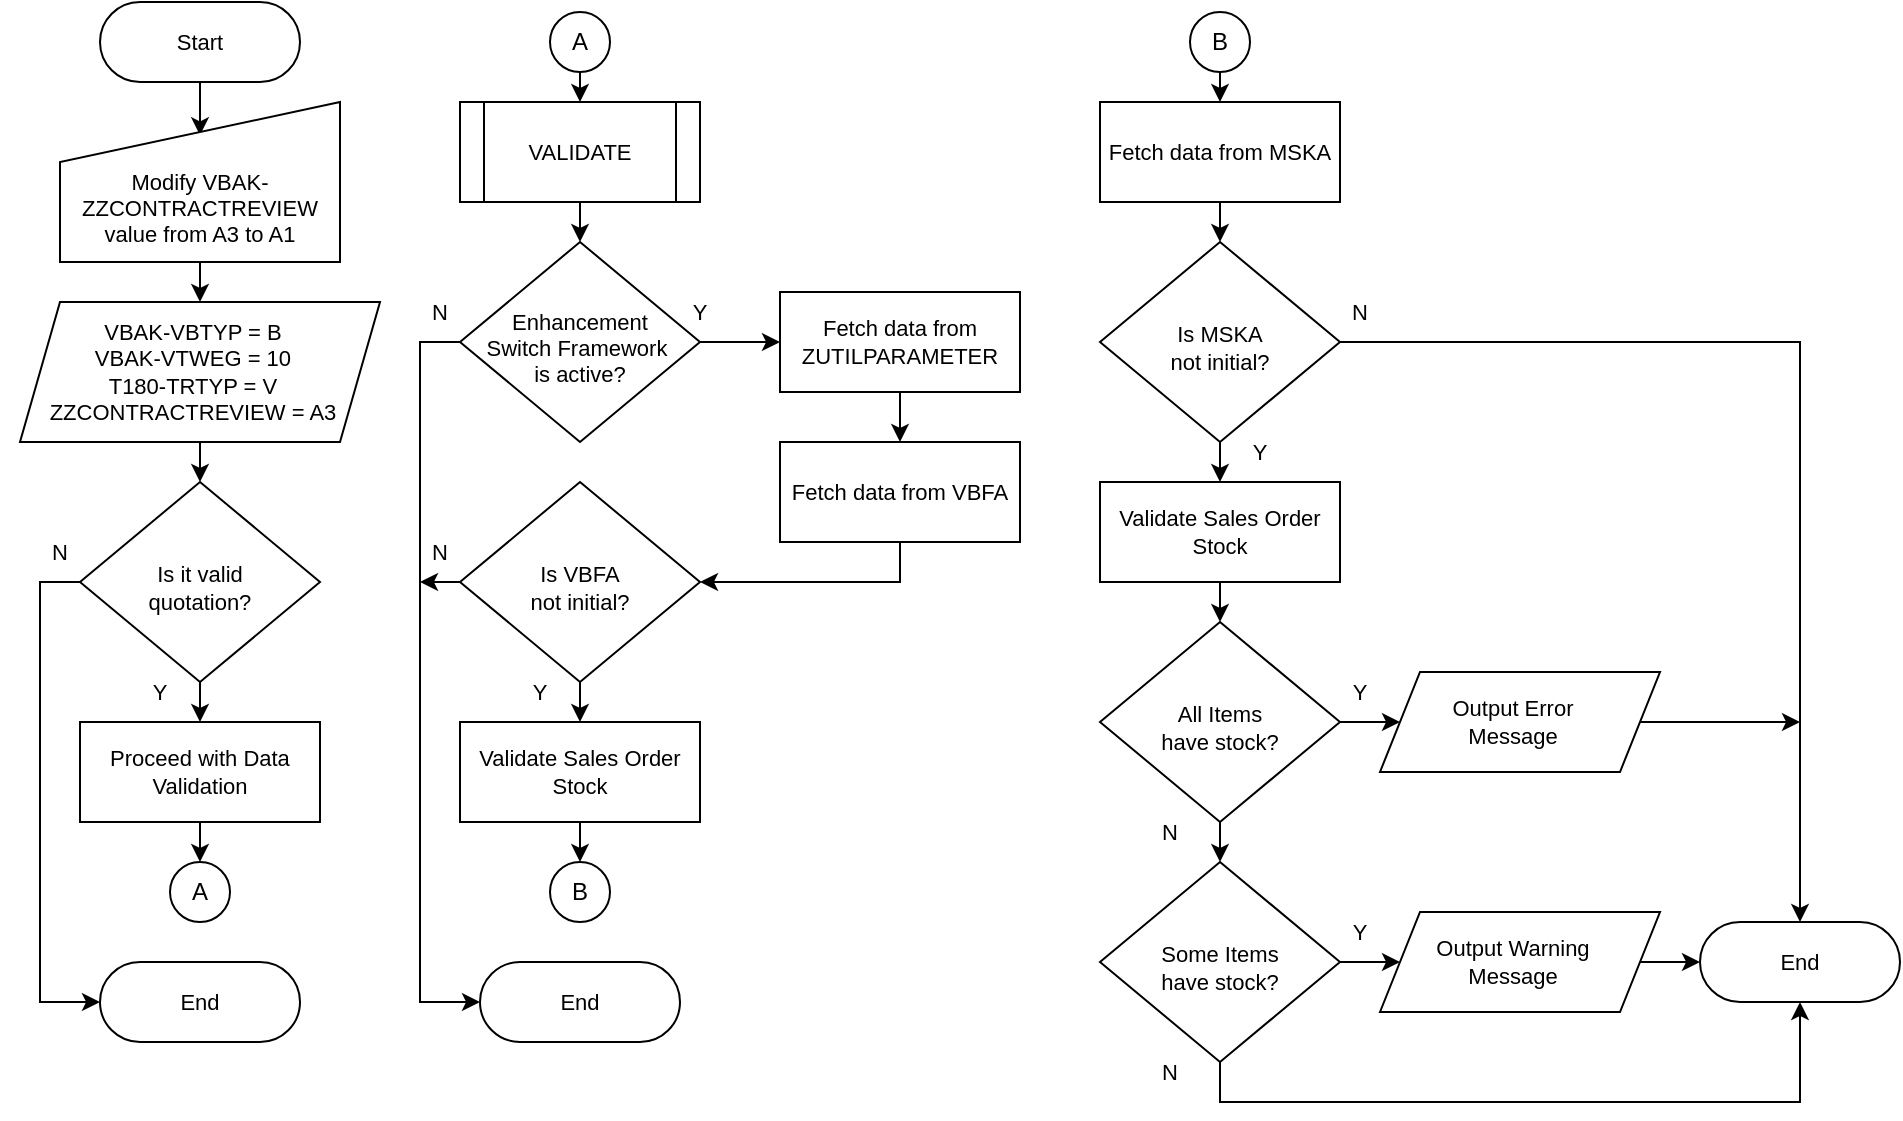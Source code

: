 <mxfile version="21.6.8" type="github">
  <diagram name="Page-1" id="-4McXHlugcXEYRGYxjvw">
    <mxGraphModel dx="836" dy="505" grid="1" gridSize="10" guides="1" tooltips="1" connect="1" arrows="1" fold="1" page="1" pageScale="1" pageWidth="1169" pageHeight="827" math="0" shadow="0">
      <root>
        <mxCell id="0" />
        <mxCell id="1" parent="0" />
        <mxCell id="IxNr78ItoFdYqFLJqq-s-9" style="edgeStyle=orthogonalEdgeStyle;rounded=0;orthogonalLoop=1;jettySize=auto;html=1;exitX=0.5;exitY=0.5;exitDx=0;exitDy=20;exitPerimeter=0;entryX=0.5;entryY=0.208;entryDx=0;entryDy=0;entryPerimeter=0;" parent="1" source="IxNr78ItoFdYqFLJqq-s-1" target="IxNr78ItoFdYqFLJqq-s-2" edge="1">
          <mxGeometry relative="1" as="geometry" />
        </mxCell>
        <mxCell id="IxNr78ItoFdYqFLJqq-s-1" value="Start" style="html=1;dashed=0;whiteSpace=wrap;shape=mxgraph.dfd.start;fontSize=11;" parent="1" vertex="1">
          <mxGeometry x="80" y="40" width="100" height="40" as="geometry" />
        </mxCell>
        <mxCell id="IxNr78ItoFdYqFLJqq-s-10" style="edgeStyle=orthogonalEdgeStyle;rounded=0;orthogonalLoop=1;jettySize=auto;html=1;exitX=0.5;exitY=1;exitDx=0;exitDy=0;entryX=0.5;entryY=0;entryDx=0;entryDy=0;" parent="1" source="IxNr78ItoFdYqFLJqq-s-2" target="IxNr78ItoFdYqFLJqq-s-3" edge="1">
          <mxGeometry relative="1" as="geometry" />
        </mxCell>
        <mxCell id="IxNr78ItoFdYqFLJqq-s-2" value="&lt;br&gt;&lt;br&gt;Modify&amp;nbsp;VBAK-ZZCONTRACTREVIEW&lt;br&gt;value&amp;nbsp;from A3 to A1" style="shape=manualInput;whiteSpace=wrap;html=1;fontSize=11;" parent="1" vertex="1">
          <mxGeometry x="60" y="90" width="140" height="80" as="geometry" />
        </mxCell>
        <mxCell id="IxNr78ItoFdYqFLJqq-s-11" style="edgeStyle=orthogonalEdgeStyle;rounded=0;orthogonalLoop=1;jettySize=auto;html=1;exitX=0.5;exitY=1;exitDx=0;exitDy=0;entryX=0.5;entryY=0;entryDx=0;entryDy=0;" parent="1" source="IxNr78ItoFdYqFLJqq-s-3" target="IxNr78ItoFdYqFLJqq-s-4" edge="1">
          <mxGeometry relative="1" as="geometry" />
        </mxCell>
        <mxCell id="IxNr78ItoFdYqFLJqq-s-3" value="VBAK-VBTYP = B&lt;br&gt;VBAK-VTWEG = 10&lt;br&gt;T180-TRTYP = V&lt;br&gt;ZZCONTRACTREVIEW = A3" style="shape=parallelogram;perimeter=parallelogramPerimeter;whiteSpace=wrap;html=1;fixedSize=1;fontSize=11;spacingLeft=-7;" parent="1" vertex="1">
          <mxGeometry x="40" y="190" width="180" height="70" as="geometry" />
        </mxCell>
        <mxCell id="IxNr78ItoFdYqFLJqq-s-12" style="edgeStyle=orthogonalEdgeStyle;rounded=0;orthogonalLoop=1;jettySize=auto;html=1;exitX=0.5;exitY=1;exitDx=0;exitDy=0;entryX=0.5;entryY=0;entryDx=0;entryDy=0;" parent="1" source="IxNr78ItoFdYqFLJqq-s-4" target="IxNr78ItoFdYqFLJqq-s-5" edge="1">
          <mxGeometry relative="1" as="geometry" />
        </mxCell>
        <mxCell id="IxNr78ItoFdYqFLJqq-s-16" style="edgeStyle=orthogonalEdgeStyle;rounded=0;orthogonalLoop=1;jettySize=auto;html=1;exitX=0;exitY=0.5;exitDx=0;exitDy=0;entryX=0;entryY=0.5;entryDx=0;entryDy=0;entryPerimeter=0;" parent="1" source="IxNr78ItoFdYqFLJqq-s-4" target="IxNr78ItoFdYqFLJqq-s-14" edge="1">
          <mxGeometry relative="1" as="geometry">
            <mxPoint x="50" y="510" as="targetPoint" />
          </mxGeometry>
        </mxCell>
        <mxCell id="IxNr78ItoFdYqFLJqq-s-4" value="Is it valid &lt;br&gt;quotation?" style="rhombus;whiteSpace=wrap;html=1;strokeWidth=1;fontSize=11;spacingTop=5;" parent="1" vertex="1">
          <mxGeometry x="70" y="280" width="120" height="100" as="geometry" />
        </mxCell>
        <mxCell id="IxNr78ItoFdYqFLJqq-s-15" style="edgeStyle=orthogonalEdgeStyle;rounded=0;orthogonalLoop=1;jettySize=auto;html=1;exitX=0.5;exitY=1;exitDx=0;exitDy=0;entryX=0.5;entryY=0;entryDx=0;entryDy=0;" parent="1" source="IxNr78ItoFdYqFLJqq-s-5" target="IxNr78ItoFdYqFLJqq-s-13" edge="1">
          <mxGeometry relative="1" as="geometry" />
        </mxCell>
        <mxCell id="IxNr78ItoFdYqFLJqq-s-5" value="Proceed with Data Validation" style="whiteSpace=wrap;html=1;strokeWidth=1;fontSize=11;" parent="1" vertex="1">
          <mxGeometry x="70" y="400" width="120" height="50" as="geometry" />
        </mxCell>
        <mxCell id="IxNr78ItoFdYqFLJqq-s-13" value="A" style="ellipse;whiteSpace=wrap;html=1;aspect=fixed;" parent="1" vertex="1">
          <mxGeometry x="115" y="470" width="30" height="30" as="geometry" />
        </mxCell>
        <mxCell id="IxNr78ItoFdYqFLJqq-s-14" value="End" style="html=1;dashed=0;whiteSpace=wrap;shape=mxgraph.dfd.start;fontSize=11;" parent="1" vertex="1">
          <mxGeometry x="80" y="520" width="100" height="40" as="geometry" />
        </mxCell>
        <mxCell id="IxNr78ItoFdYqFLJqq-s-17" value="N" style="text;strokeColor=none;align=center;fillColor=none;html=1;verticalAlign=middle;whiteSpace=wrap;rounded=0;fontSize=11;" parent="1" vertex="1">
          <mxGeometry x="30" y="300" width="60" height="30" as="geometry" />
        </mxCell>
        <mxCell id="IxNr78ItoFdYqFLJqq-s-18" value="Y" style="text;strokeColor=none;align=center;fillColor=none;html=1;verticalAlign=middle;whiteSpace=wrap;rounded=0;fontSize=11;" parent="1" vertex="1">
          <mxGeometry x="80" y="370" width="60" height="30" as="geometry" />
        </mxCell>
        <mxCell id="lSyBm28p9-Z7xb5A9vZs-17" style="edgeStyle=orthogonalEdgeStyle;rounded=0;orthogonalLoop=1;jettySize=auto;html=1;exitX=0.5;exitY=1;exitDx=0;exitDy=0;entryX=0.5;entryY=0;entryDx=0;entryDy=0;" edge="1" parent="1" source="lSyBm28p9-Z7xb5A9vZs-1" target="lSyBm28p9-Z7xb5A9vZs-3">
          <mxGeometry relative="1" as="geometry" />
        </mxCell>
        <mxCell id="lSyBm28p9-Z7xb5A9vZs-1" value="A" style="ellipse;whiteSpace=wrap;html=1;aspect=fixed;" vertex="1" parent="1">
          <mxGeometry x="305" y="45" width="30" height="30" as="geometry" />
        </mxCell>
        <mxCell id="lSyBm28p9-Z7xb5A9vZs-16" style="edgeStyle=orthogonalEdgeStyle;rounded=0;orthogonalLoop=1;jettySize=auto;html=1;exitX=0.5;exitY=1;exitDx=0;exitDy=0;entryX=0.5;entryY=0;entryDx=0;entryDy=0;" edge="1" parent="1" source="lSyBm28p9-Z7xb5A9vZs-3" target="lSyBm28p9-Z7xb5A9vZs-4">
          <mxGeometry relative="1" as="geometry" />
        </mxCell>
        <mxCell id="lSyBm28p9-Z7xb5A9vZs-3" value="VALIDATE" style="shape=process;whiteSpace=wrap;html=1;backgroundOutline=1;fontSize=11;" vertex="1" parent="1">
          <mxGeometry x="260" y="90" width="120" height="50" as="geometry" />
        </mxCell>
        <mxCell id="lSyBm28p9-Z7xb5A9vZs-13" style="edgeStyle=orthogonalEdgeStyle;rounded=0;orthogonalLoop=1;jettySize=auto;html=1;exitX=0;exitY=0.5;exitDx=0;exitDy=0;entryX=0;entryY=0.5;entryDx=0;entryDy=0;entryPerimeter=0;" edge="1" parent="1" source="lSyBm28p9-Z7xb5A9vZs-4" target="lSyBm28p9-Z7xb5A9vZs-12">
          <mxGeometry relative="1" as="geometry" />
        </mxCell>
        <mxCell id="lSyBm28p9-Z7xb5A9vZs-25" style="edgeStyle=orthogonalEdgeStyle;rounded=0;orthogonalLoop=1;jettySize=auto;html=1;exitX=1;exitY=0.5;exitDx=0;exitDy=0;entryX=0;entryY=0.5;entryDx=0;entryDy=0;" edge="1" parent="1" source="lSyBm28p9-Z7xb5A9vZs-4" target="lSyBm28p9-Z7xb5A9vZs-5">
          <mxGeometry relative="1" as="geometry" />
        </mxCell>
        <mxCell id="lSyBm28p9-Z7xb5A9vZs-4" value="Enhancement&lt;br&gt;Switch&amp;nbsp;Framework&amp;nbsp;&lt;br&gt;is active?" style="rhombus;whiteSpace=wrap;html=1;strokeWidth=1;fontSize=11;spacingTop=5;" vertex="1" parent="1">
          <mxGeometry x="260" y="160" width="120" height="100" as="geometry" />
        </mxCell>
        <mxCell id="lSyBm28p9-Z7xb5A9vZs-18" style="edgeStyle=orthogonalEdgeStyle;rounded=0;orthogonalLoop=1;jettySize=auto;html=1;exitX=0.5;exitY=1;exitDx=0;exitDy=0;entryX=0.5;entryY=0;entryDx=0;entryDy=0;" edge="1" parent="1" source="lSyBm28p9-Z7xb5A9vZs-5" target="lSyBm28p9-Z7xb5A9vZs-6">
          <mxGeometry relative="1" as="geometry" />
        </mxCell>
        <mxCell id="lSyBm28p9-Z7xb5A9vZs-5" value="Fetch data from ZUTILPARAMETER" style="whiteSpace=wrap;html=1;strokeWidth=1;fontSize=11;" vertex="1" parent="1">
          <mxGeometry x="420" y="185" width="120" height="50" as="geometry" />
        </mxCell>
        <mxCell id="lSyBm28p9-Z7xb5A9vZs-23" style="edgeStyle=orthogonalEdgeStyle;rounded=0;orthogonalLoop=1;jettySize=auto;html=1;exitX=0.5;exitY=1;exitDx=0;exitDy=0;entryX=1;entryY=0.5;entryDx=0;entryDy=0;" edge="1" parent="1" source="lSyBm28p9-Z7xb5A9vZs-6" target="lSyBm28p9-Z7xb5A9vZs-7">
          <mxGeometry relative="1" as="geometry">
            <mxPoint x="400" y="320" as="targetPoint" />
          </mxGeometry>
        </mxCell>
        <mxCell id="lSyBm28p9-Z7xb5A9vZs-6" value="Fetch data from VBFA" style="whiteSpace=wrap;html=1;strokeWidth=1;fontSize=11;" vertex="1" parent="1">
          <mxGeometry x="420" y="260" width="120" height="50" as="geometry" />
        </mxCell>
        <mxCell id="lSyBm28p9-Z7xb5A9vZs-20" style="edgeStyle=orthogonalEdgeStyle;rounded=0;orthogonalLoop=1;jettySize=auto;html=1;exitX=0.5;exitY=1;exitDx=0;exitDy=0;entryX=0.5;entryY=0;entryDx=0;entryDy=0;" edge="1" parent="1" source="lSyBm28p9-Z7xb5A9vZs-7" target="lSyBm28p9-Z7xb5A9vZs-10">
          <mxGeometry relative="1" as="geometry" />
        </mxCell>
        <mxCell id="lSyBm28p9-Z7xb5A9vZs-28" style="edgeStyle=orthogonalEdgeStyle;rounded=0;orthogonalLoop=1;jettySize=auto;html=1;exitX=0;exitY=0.5;exitDx=0;exitDy=0;" edge="1" parent="1" source="lSyBm28p9-Z7xb5A9vZs-7">
          <mxGeometry relative="1" as="geometry">
            <mxPoint x="240" y="330" as="targetPoint" />
          </mxGeometry>
        </mxCell>
        <mxCell id="lSyBm28p9-Z7xb5A9vZs-7" value="Is VBFA &lt;br&gt;not initial?" style="rhombus;whiteSpace=wrap;html=1;strokeWidth=1;fontSize=11;spacingTop=5;" vertex="1" parent="1">
          <mxGeometry x="260" y="280" width="120" height="100" as="geometry" />
        </mxCell>
        <mxCell id="lSyBm28p9-Z7xb5A9vZs-21" style="edgeStyle=orthogonalEdgeStyle;rounded=0;orthogonalLoop=1;jettySize=auto;html=1;exitX=0.5;exitY=1;exitDx=0;exitDy=0;entryX=0.5;entryY=0;entryDx=0;entryDy=0;" edge="1" parent="1" source="lSyBm28p9-Z7xb5A9vZs-10" target="lSyBm28p9-Z7xb5A9vZs-11">
          <mxGeometry relative="1" as="geometry" />
        </mxCell>
        <mxCell id="lSyBm28p9-Z7xb5A9vZs-10" value="Validate Sales Order Stock" style="whiteSpace=wrap;html=1;strokeWidth=1;fontSize=11;" vertex="1" parent="1">
          <mxGeometry x="260" y="400" width="120" height="50" as="geometry" />
        </mxCell>
        <mxCell id="lSyBm28p9-Z7xb5A9vZs-11" value="B" style="ellipse;whiteSpace=wrap;html=1;aspect=fixed;" vertex="1" parent="1">
          <mxGeometry x="305" y="470" width="30" height="30" as="geometry" />
        </mxCell>
        <mxCell id="lSyBm28p9-Z7xb5A9vZs-12" value="End" style="html=1;dashed=0;whiteSpace=wrap;shape=mxgraph.dfd.start;fontSize=11;" vertex="1" parent="1">
          <mxGeometry x="270" y="520" width="100" height="40" as="geometry" />
        </mxCell>
        <mxCell id="lSyBm28p9-Z7xb5A9vZs-26" value="N" style="text;strokeColor=none;align=center;fillColor=none;html=1;verticalAlign=middle;whiteSpace=wrap;rounded=0;fontSize=11;" vertex="1" parent="1">
          <mxGeometry x="220" y="180" width="60" height="30" as="geometry" />
        </mxCell>
        <mxCell id="lSyBm28p9-Z7xb5A9vZs-27" value="Y" style="text;strokeColor=none;align=center;fillColor=none;html=1;verticalAlign=middle;whiteSpace=wrap;rounded=0;fontSize=11;" vertex="1" parent="1">
          <mxGeometry x="350" y="180" width="60" height="30" as="geometry" />
        </mxCell>
        <mxCell id="lSyBm28p9-Z7xb5A9vZs-29" value="N" style="text;strokeColor=none;align=center;fillColor=none;html=1;verticalAlign=middle;whiteSpace=wrap;rounded=0;fontSize=11;" vertex="1" parent="1">
          <mxGeometry x="220" y="300" width="60" height="30" as="geometry" />
        </mxCell>
        <mxCell id="lSyBm28p9-Z7xb5A9vZs-31" value="Y" style="text;strokeColor=none;align=center;fillColor=none;html=1;verticalAlign=middle;whiteSpace=wrap;rounded=0;fontSize=11;" vertex="1" parent="1">
          <mxGeometry x="270" y="370" width="60" height="30" as="geometry" />
        </mxCell>
        <mxCell id="lSyBm28p9-Z7xb5A9vZs-41" style="edgeStyle=orthogonalEdgeStyle;rounded=0;orthogonalLoop=1;jettySize=auto;html=1;exitX=0.5;exitY=1;exitDx=0;exitDy=0;entryX=0.5;entryY=0;entryDx=0;entryDy=0;" edge="1" parent="1" source="lSyBm28p9-Z7xb5A9vZs-32" target="lSyBm28p9-Z7xb5A9vZs-34">
          <mxGeometry relative="1" as="geometry" />
        </mxCell>
        <mxCell id="lSyBm28p9-Z7xb5A9vZs-32" value="Fetch data from MSKA" style="whiteSpace=wrap;html=1;strokeWidth=1;fontSize=11;" vertex="1" parent="1">
          <mxGeometry x="580" y="90" width="120" height="50" as="geometry" />
        </mxCell>
        <mxCell id="lSyBm28p9-Z7xb5A9vZs-40" style="edgeStyle=orthogonalEdgeStyle;rounded=0;orthogonalLoop=1;jettySize=auto;html=1;exitX=0.5;exitY=1;exitDx=0;exitDy=0;entryX=0.5;entryY=0;entryDx=0;entryDy=0;" edge="1" parent="1" source="lSyBm28p9-Z7xb5A9vZs-33" target="lSyBm28p9-Z7xb5A9vZs-32">
          <mxGeometry relative="1" as="geometry" />
        </mxCell>
        <mxCell id="lSyBm28p9-Z7xb5A9vZs-33" value="B" style="ellipse;whiteSpace=wrap;html=1;aspect=fixed;" vertex="1" parent="1">
          <mxGeometry x="625" y="45" width="30" height="30" as="geometry" />
        </mxCell>
        <mxCell id="lSyBm28p9-Z7xb5A9vZs-43" style="edgeStyle=orthogonalEdgeStyle;rounded=0;orthogonalLoop=1;jettySize=auto;html=1;exitX=0.5;exitY=1;exitDx=0;exitDy=0;entryX=0.5;entryY=0;entryDx=0;entryDy=0;" edge="1" parent="1" source="lSyBm28p9-Z7xb5A9vZs-34" target="lSyBm28p9-Z7xb5A9vZs-35">
          <mxGeometry relative="1" as="geometry" />
        </mxCell>
        <mxCell id="lSyBm28p9-Z7xb5A9vZs-54" style="edgeStyle=orthogonalEdgeStyle;rounded=0;orthogonalLoop=1;jettySize=auto;html=1;exitX=1;exitY=0.5;exitDx=0;exitDy=0;entryX=0.5;entryY=0.5;entryDx=0;entryDy=-20;entryPerimeter=0;" edge="1" parent="1" source="lSyBm28p9-Z7xb5A9vZs-34" target="lSyBm28p9-Z7xb5A9vZs-46">
          <mxGeometry relative="1" as="geometry">
            <mxPoint x="930" y="340" as="targetPoint" />
          </mxGeometry>
        </mxCell>
        <mxCell id="lSyBm28p9-Z7xb5A9vZs-34" value="Is MSKA &lt;br&gt;not initial?" style="rhombus;whiteSpace=wrap;html=1;strokeWidth=1;fontSize=11;spacingTop=5;" vertex="1" parent="1">
          <mxGeometry x="580" y="160" width="120" height="100" as="geometry" />
        </mxCell>
        <mxCell id="lSyBm28p9-Z7xb5A9vZs-49" style="edgeStyle=orthogonalEdgeStyle;rounded=0;orthogonalLoop=1;jettySize=auto;html=1;exitX=0.5;exitY=1;exitDx=0;exitDy=0;entryX=0.5;entryY=0;entryDx=0;entryDy=0;" edge="1" parent="1" source="lSyBm28p9-Z7xb5A9vZs-35" target="lSyBm28p9-Z7xb5A9vZs-36">
          <mxGeometry relative="1" as="geometry" />
        </mxCell>
        <mxCell id="lSyBm28p9-Z7xb5A9vZs-35" value="Validate Sales Order Stock" style="whiteSpace=wrap;html=1;strokeWidth=1;fontSize=11;" vertex="1" parent="1">
          <mxGeometry x="580" y="280" width="120" height="50" as="geometry" />
        </mxCell>
        <mxCell id="lSyBm28p9-Z7xb5A9vZs-48" style="edgeStyle=orthogonalEdgeStyle;rounded=0;orthogonalLoop=1;jettySize=auto;html=1;exitX=0.5;exitY=1;exitDx=0;exitDy=0;entryX=0.5;entryY=0;entryDx=0;entryDy=0;" edge="1" parent="1" source="lSyBm28p9-Z7xb5A9vZs-36" target="lSyBm28p9-Z7xb5A9vZs-38">
          <mxGeometry relative="1" as="geometry" />
        </mxCell>
        <mxCell id="lSyBm28p9-Z7xb5A9vZs-50" style="edgeStyle=orthogonalEdgeStyle;rounded=0;orthogonalLoop=1;jettySize=auto;html=1;exitX=1;exitY=0.5;exitDx=0;exitDy=0;entryX=0;entryY=0.5;entryDx=0;entryDy=0;" edge="1" parent="1" source="lSyBm28p9-Z7xb5A9vZs-36" target="lSyBm28p9-Z7xb5A9vZs-37">
          <mxGeometry relative="1" as="geometry" />
        </mxCell>
        <mxCell id="lSyBm28p9-Z7xb5A9vZs-36" value="All Items &lt;br&gt;have stock?" style="rhombus;whiteSpace=wrap;html=1;strokeWidth=1;fontSize=11;spacingTop=5;" vertex="1" parent="1">
          <mxGeometry x="580" y="350" width="120" height="100" as="geometry" />
        </mxCell>
        <mxCell id="lSyBm28p9-Z7xb5A9vZs-53" style="edgeStyle=orthogonalEdgeStyle;rounded=0;orthogonalLoop=1;jettySize=auto;html=1;exitX=1;exitY=0.5;exitDx=0;exitDy=0;" edge="1" parent="1" source="lSyBm28p9-Z7xb5A9vZs-37">
          <mxGeometry relative="1" as="geometry">
            <mxPoint x="930" y="400" as="targetPoint" />
          </mxGeometry>
        </mxCell>
        <mxCell id="lSyBm28p9-Z7xb5A9vZs-37" value="Output Error &lt;br&gt;Message" style="shape=parallelogram;perimeter=parallelogramPerimeter;whiteSpace=wrap;html=1;fixedSize=1;fontSize=11;spacingLeft=-7;" vertex="1" parent="1">
          <mxGeometry x="720" y="375" width="140" height="50" as="geometry" />
        </mxCell>
        <mxCell id="lSyBm28p9-Z7xb5A9vZs-51" style="edgeStyle=orthogonalEdgeStyle;rounded=0;orthogonalLoop=1;jettySize=auto;html=1;exitX=1;exitY=0.5;exitDx=0;exitDy=0;entryX=0;entryY=0.5;entryDx=0;entryDy=0;" edge="1" parent="1" source="lSyBm28p9-Z7xb5A9vZs-38" target="lSyBm28p9-Z7xb5A9vZs-39">
          <mxGeometry relative="1" as="geometry" />
        </mxCell>
        <mxCell id="lSyBm28p9-Z7xb5A9vZs-52" style="edgeStyle=orthogonalEdgeStyle;rounded=0;orthogonalLoop=1;jettySize=auto;html=1;exitX=0.5;exitY=1;exitDx=0;exitDy=0;entryX=0.5;entryY=0.5;entryDx=0;entryDy=20;entryPerimeter=0;" edge="1" parent="1" source="lSyBm28p9-Z7xb5A9vZs-38" target="lSyBm28p9-Z7xb5A9vZs-46">
          <mxGeometry relative="1" as="geometry" />
        </mxCell>
        <mxCell id="lSyBm28p9-Z7xb5A9vZs-38" value="Some Items &lt;br&gt;have stock?" style="rhombus;whiteSpace=wrap;html=1;strokeWidth=1;fontSize=11;spacingTop=5;" vertex="1" parent="1">
          <mxGeometry x="580" y="470" width="120" height="100" as="geometry" />
        </mxCell>
        <mxCell id="lSyBm28p9-Z7xb5A9vZs-47" style="edgeStyle=orthogonalEdgeStyle;rounded=0;orthogonalLoop=1;jettySize=auto;html=1;exitX=1;exitY=0.5;exitDx=0;exitDy=0;entryX=0;entryY=0.5;entryDx=0;entryDy=0;entryPerimeter=0;" edge="1" parent="1" source="lSyBm28p9-Z7xb5A9vZs-39" target="lSyBm28p9-Z7xb5A9vZs-46">
          <mxGeometry relative="1" as="geometry" />
        </mxCell>
        <mxCell id="lSyBm28p9-Z7xb5A9vZs-39" value="Output Warning&lt;br&gt;Message" style="shape=parallelogram;perimeter=parallelogramPerimeter;whiteSpace=wrap;html=1;fixedSize=1;fontSize=11;spacingLeft=-7;" vertex="1" parent="1">
          <mxGeometry x="720" y="495" width="140" height="50" as="geometry" />
        </mxCell>
        <mxCell id="lSyBm28p9-Z7xb5A9vZs-46" value="End" style="html=1;dashed=0;whiteSpace=wrap;shape=mxgraph.dfd.start;fontSize=11;" vertex="1" parent="1">
          <mxGeometry x="880" y="500" width="100" height="40" as="geometry" />
        </mxCell>
        <mxCell id="lSyBm28p9-Z7xb5A9vZs-55" value="Y" style="text;strokeColor=none;align=center;fillColor=none;html=1;verticalAlign=middle;whiteSpace=wrap;rounded=0;fontSize=11;" vertex="1" parent="1">
          <mxGeometry x="630" y="250" width="60" height="30" as="geometry" />
        </mxCell>
        <mxCell id="lSyBm28p9-Z7xb5A9vZs-56" value="Y" style="text;strokeColor=none;align=center;fillColor=none;html=1;verticalAlign=middle;whiteSpace=wrap;rounded=0;fontSize=11;" vertex="1" parent="1">
          <mxGeometry x="680" y="370" width="60" height="30" as="geometry" />
        </mxCell>
        <mxCell id="lSyBm28p9-Z7xb5A9vZs-57" value="Y" style="text;strokeColor=none;align=center;fillColor=none;html=1;verticalAlign=middle;whiteSpace=wrap;rounded=0;fontSize=11;" vertex="1" parent="1">
          <mxGeometry x="680" y="490" width="60" height="30" as="geometry" />
        </mxCell>
        <mxCell id="lSyBm28p9-Z7xb5A9vZs-58" value="N" style="text;strokeColor=none;align=center;fillColor=none;html=1;verticalAlign=middle;whiteSpace=wrap;rounded=0;fontSize=11;" vertex="1" parent="1">
          <mxGeometry x="680" y="180" width="60" height="30" as="geometry" />
        </mxCell>
        <mxCell id="lSyBm28p9-Z7xb5A9vZs-59" value="N" style="text;strokeColor=none;align=center;fillColor=none;html=1;verticalAlign=middle;whiteSpace=wrap;rounded=0;fontSize=11;" vertex="1" parent="1">
          <mxGeometry x="585" y="440" width="60" height="30" as="geometry" />
        </mxCell>
        <mxCell id="lSyBm28p9-Z7xb5A9vZs-60" value="N" style="text;strokeColor=none;align=center;fillColor=none;html=1;verticalAlign=middle;whiteSpace=wrap;rounded=0;fontSize=11;" vertex="1" parent="1">
          <mxGeometry x="585" y="560" width="60" height="30" as="geometry" />
        </mxCell>
      </root>
    </mxGraphModel>
  </diagram>
</mxfile>

